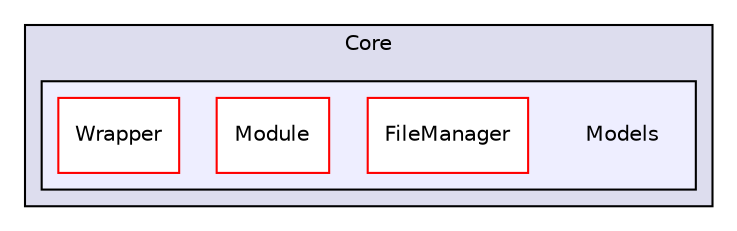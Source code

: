 digraph "MediaMotion/Assets/Scripts/Core/Models" {
  compound=true
  node [ fontsize="10", fontname="Helvetica"];
  edge [ labelfontsize="10", labelfontname="Helvetica"];
  subgraph clusterdir_830fd0511d08d3725b7927f67b9c483e {
    graph [ bgcolor="#ddddee", pencolor="black", label="Core" fontname="Helvetica", fontsize="10", URL="dir_830fd0511d08d3725b7927f67b9c483e.html"]
  subgraph clusterdir_a17fdf3a251b95873916bb31bf26ef8b {
    graph [ bgcolor="#eeeeff", pencolor="black", label="" URL="dir_a17fdf3a251b95873916bb31bf26ef8b.html"];
    dir_a17fdf3a251b95873916bb31bf26ef8b [shape=plaintext label="Models"];
    dir_fb87bc092156023b07838f506e80d48b [shape=box label="FileManager" color="red" fillcolor="white" style="filled" URL="dir_fb87bc092156023b07838f506e80d48b.html"];
    dir_72cee6ed9076d3eb945030767c43eedc [shape=box label="Module" color="red" fillcolor="white" style="filled" URL="dir_72cee6ed9076d3eb945030767c43eedc.html"];
    dir_ec791a675b44423e3d6b0c074c2eb299 [shape=box label="Wrapper" color="red" fillcolor="white" style="filled" URL="dir_ec791a675b44423e3d6b0c074c2eb299.html"];
  }
  }
}
